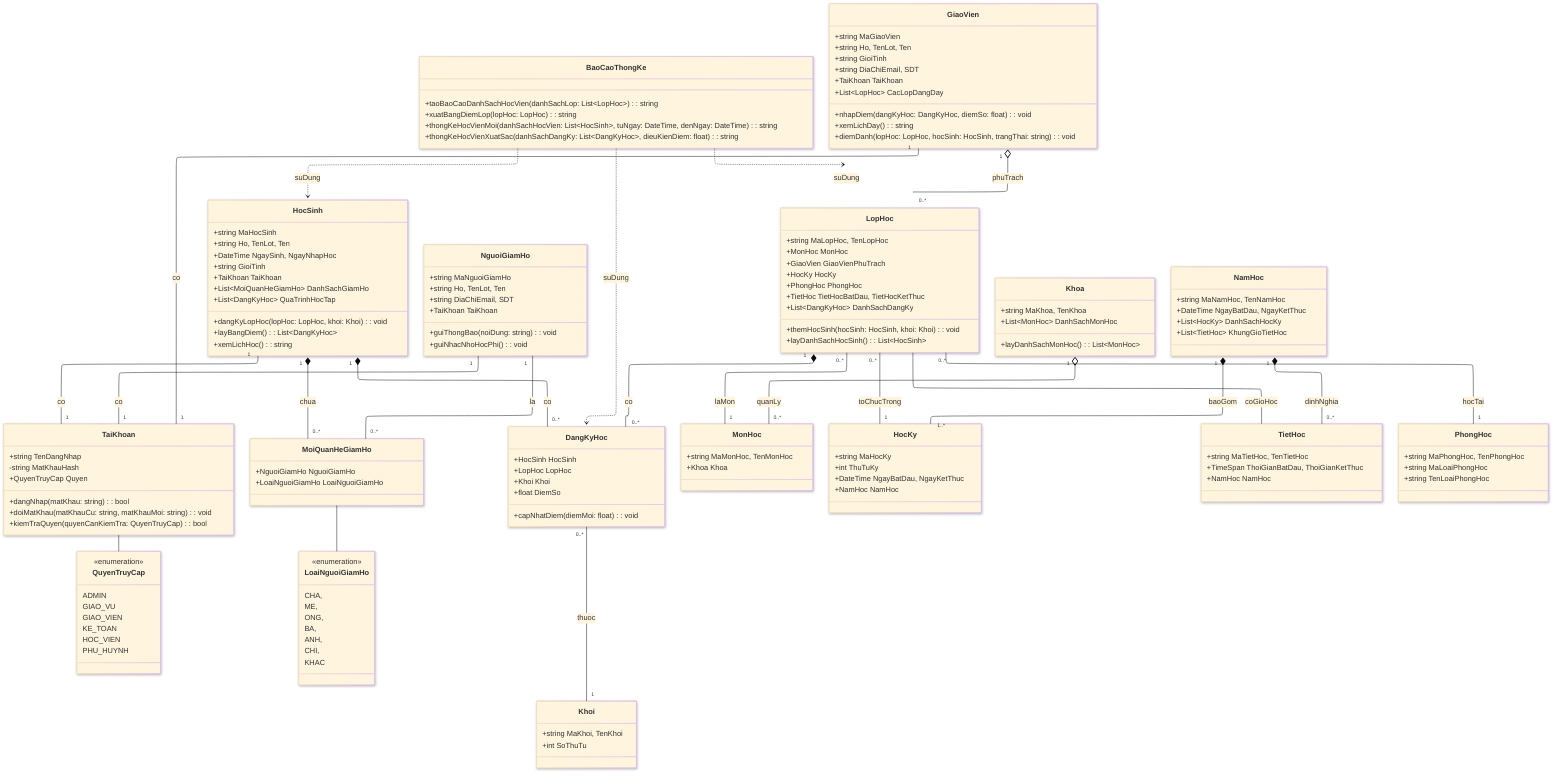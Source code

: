---
config:
  look: neo
  theme: base
  layout: elk
---
classDiagram
direction TB
    class TaiKhoan {
	    +string TenDangNhap
	    -string MatKhauHash
	    +QuyenTruyCap Quyen
	    +dangNhap(matKhau: string) : bool
	    +doiMatKhau(matKhauCu: string, matKhauMoi: string) : void
	    +kiemTraQuyen(quyenCanKiemTra: QuyenTruyCap) : bool
    }
    class QuyenTruyCap {
	    ADMIN
	    GIAO_VU
	    GIAO_VIEN
	    KE_TOAN
	    HOC_VIEN
	    PHU_HUYNH
    }
    class BaoCaoThongKe {
	    +taoBaoCaoDanhSachHocVien(danhSachLop: List~LopHoc~) : string
	    +xuatBangDiemLop(lopHoc: LopHoc) : string
	    +thongKeHocVienMoi(danhSachHocVien: List~HocSinh~, tuNgay: DateTime, denNgay: DateTime) : string
	    +thongKeHocVienXuatSac(danhSachDangKy: List~DangKyHoc~, dieuKienDiem: float) : string
    }
    class HocSinh {
	    +string MaHocSinh
	    +string Ho, TenLot, Ten
	    +DateTime NgaySinh, NgayNhapHoc
	    +string GioiTinh
	    +TaiKhoan TaiKhoan
	    +List~MoiQuanHeGiamHo~ DanhSachGiamHo
	    +List~DangKyHoc~ QuaTrinhHocTap
	    +dangKyLopHoc(lopHoc: LopHoc, khoi: Khoi) : void
	    +layBangDiem() : List~DangKyHoc~
	    +xemLichHoc() : string
    }
    class GiaoVien {
	    +string MaGiaoVien
	    +string Ho, TenLot, Ten
	    +string GioiTinh
	    +string DiaChiEmail, SDT
	    +TaiKhoan TaiKhoan
	    +List~LopHoc~ CacLopDangDay
	    +nhapDiem(dangKyHoc: DangKyHoc, diemSo: float) : void
	    +xemLichDay() : string
	    +diemDanh(lopHoc: LopHoc, hocSinh: HocSinh, trangThai: string) : void
    }
    class NguoiGiamHo {
	    +string MaNguoiGiamHo
	    +string Ho, TenLot, Ten
	    +string DiaChiEmail, SDT
	    +TaiKhoan TaiKhoan
	    +guiThongBao(noiDung: string) : void
	    +guiNhacNhoHocPhi() : void
    }
	class LoaiNguoiGiamHo {
		CHA,
		ME,
		ONG,
		BA,
		ANH,
		CHI,
		KHAC
	}
    class MoiQuanHeGiamHo {
	    +NguoiGiamHo NguoiGiamHo
	    +LoaiNguoiGiamHo LoaiNguoiGiamHo
    }
    class LopHoc {
	    +string MaLopHoc, TenLopHoc
	    +MonHoc MonHoc
	    +GiaoVien GiaoVienPhuTrach
	    +HocKy HocKy
	    +PhongHoc PhongHoc
	    +TietHoc TietHocBatDau, TietHocKetThuc
	    +List~DangKyHoc~ DanhSachDangKy
	    +themHocSinh(hocSinh: HocSinh, khoi: Khoi) : void
	    +layDanhSachHocSinh() : List~HocSinh~
    }
    class DangKyHoc {
	    +HocSinh HocSinh
	    +LopHoc LopHoc
	    +Khoi Khoi
	    +float DiemSo
	    +capNhatDiem(diemMoi: float) : void
    }
    class MonHoc {
	    +string MaMonHoc, TenMonHoc
	    +Khoa Khoa
    }
    class Khoa {
	    +string MaKhoa, TenKhoa
	    +List~MonHoc~ DanhSachMonHoc
	    +layDanhSachMonHoc() : List~MonHoc~
    }
    class NamHoc {
	    +string MaNamHoc, TenNamHoc
	    +DateTime NgayBatDau, NgayKetThuc
	    +List~HocKy~ DanhSachHocKy
	    +List~TietHoc~ KhungGioTietHoc
    }
    class HocKy {
	    +string MaHocKy
	    +int ThuTuKy
	    +DateTime NgayBatDau, NgayKetThuc
	    +NamHoc NamHoc
    }
    class TietHoc {
	    +string MaTietHoc, TenTietHoc
	    +TimeSpan ThoiGianBatDau, ThoiGianKetThuc
	    +NamHoc NamHoc
    }
    class PhongHoc {
	    +string MaPhongHoc, TenPhongHoc
	    +string MaLoaiPhongHoc
	    +string TenLoaiPhongHoc
    }
    class Khoi {
	    +string MaKhoi, TenKhoi
	    +int SoThuTu
    }

	<<enumeration>> QuyenTruyCap
	<<enumeration>> LoaiNguoiGiamHo

    TaiKhoan -- QuyenTruyCap
    HocSinh "1" -- "1" TaiKhoan : co
    GiaoVien "1" -- "1" TaiKhoan : co
    NguoiGiamHo "1" -- "1" TaiKhoan : co
    HocSinh "1" *-- "0..*" MoiQuanHeGiamHo : chua
    NguoiGiamHo "1" -- "0..*" MoiQuanHeGiamHo : la
	MoiQuanHeGiamHo -- LoaiNguoiGiamHo
    HocSinh "1" *-- "0..*" DangKyHoc : co
    LopHoc "1" *-- "0..*" DangKyHoc : co
    DangKyHoc "0..*" -- "1" Khoi : thuoc
    GiaoVien "1" o-- "0..*" LopHoc : phuTrach
    LopHoc "0..*" -- "1" MonHoc : laMon
    LopHoc "0..*" -- "1" HocKy : toChucTrong
    LopHoc "0..*" -- "1" PhongHoc : hocTai
    LopHoc -- TietHoc : coGioHoc
    Khoa "1" o-- "0..*" MonHoc : quanLy
    NamHoc "1" *-- "1..*" HocKy : baoGom
    NamHoc "1" *-- "0..*" TietHoc : dinhNghia
    BaoCaoThongKe ..> HocSinh : suDung
    BaoCaoThongKe ..> LopHoc : suDung
    BaoCaoThongKe ..> DangKyHoc : suDung